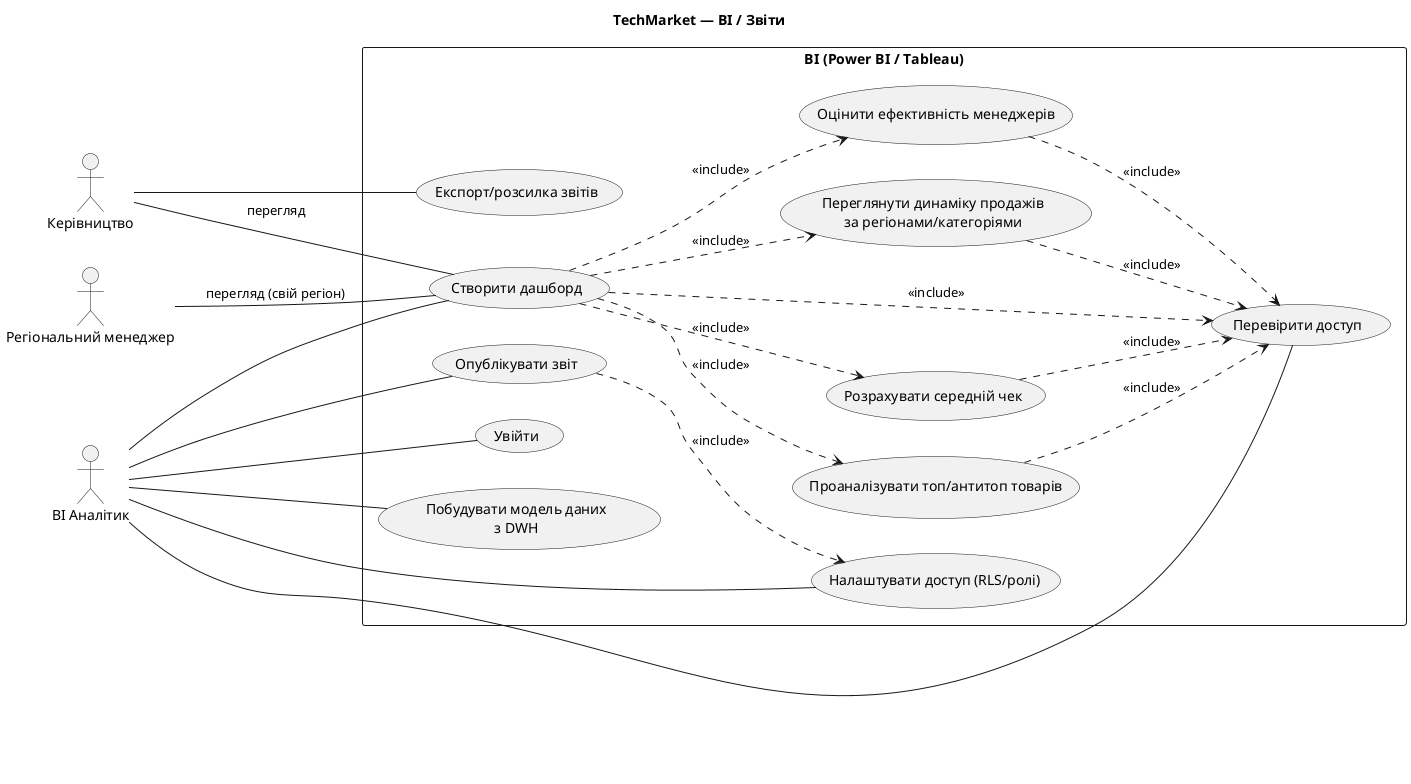 @startuml TechMarket_BI
title TechMarket — BI / Звіти
left to right direction

actor "BI Аналітик" as BI
actor "Керівництво" as Exec
actor "Регіональний менеджер" as RM

rectangle "BI (Power BI / Tableau)" {
  usecase "Побудувати модель даних\nз DWH" as B1
  usecase "Створити дашборд" as B2
  usecase "Опублікувати звіт" as B3
  usecase "Налаштувати доступ (RLS/ролі)" as B4
  usecase "Переглянути динаміку продажів\nза регіонами/категоріями" as B5
  usecase "Оцінити ефективність менеджерів" as B6
  usecase "Проаналізувати топ/антитоп товарів" as B7
  usecase "Розрахувати середній чек" as B8
  usecase "Експорт/розсилка звітів" as B9
  
  ' Auth use cases (узагальнено)
  usecase "Увійти" as BA1
  usecase "Перевірити доступ" as BA3
}

B2 ..> B5 : <<include>>
B2 ..> B6 : <<include>>
B2 ..> B7 : <<include>>
B2 ..> B8 : <<include>>
B3 ..> B4 : <<include>>
B2 ..> BA3 : <<include>>
B5 ..> BA3 : <<include>>
B6 ..> BA3 : <<include>>
B7 ..> BA3 : <<include>>
B8 ..> BA3 : <<include>>

BI -- B1
BI -- B2
BI -- B3
BI -- B4
BI -- BA1
BI -- BA3
Exec -- B2 : перегляд
RM -- B2 : перегляд (свій регіон)
Exec -- B9

@enduml
